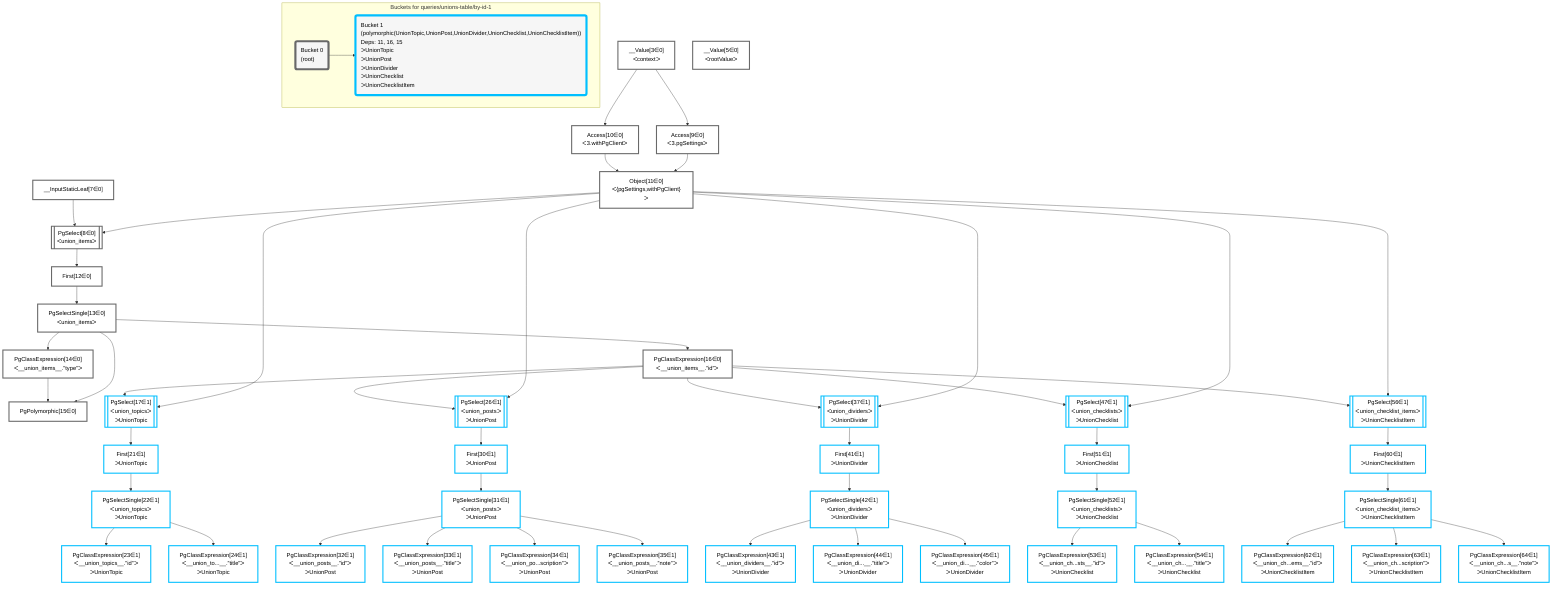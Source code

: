 graph TD
    classDef path fill:#eee,stroke:#000,color:#000
    classDef plan fill:#fff,stroke-width:3px,color:#000
    classDef itemplan fill:#fff,stroke-width:6px,color:#000
    classDef sideeffectplan fill:#f00,stroke-width:6px,color:#000
    classDef bucket fill:#f6f6f6,color:#000,stroke-width:6px,text-align:left


    %% define steps
    __Value3["__Value[3∈0]<br />ᐸcontextᐳ"]:::plan
    __Value5["__Value[5∈0]<br />ᐸrootValueᐳ"]:::plan
    __InputStaticLeaf7["__InputStaticLeaf[7∈0]"]:::plan
    Access9["Access[9∈0]<br />ᐸ3.pgSettingsᐳ"]:::plan
    Access10["Access[10∈0]<br />ᐸ3.withPgClientᐳ"]:::plan
    Object11["Object[11∈0]<br />ᐸ{pgSettings,withPgClient}ᐳ"]:::plan
    PgSelect8[["PgSelect[8∈0]<br />ᐸunion_itemsᐳ"]]:::plan
    First12["First[12∈0]"]:::plan
    PgSelectSingle13["PgSelectSingle[13∈0]<br />ᐸunion_itemsᐳ"]:::plan
    PgClassExpression14["PgClassExpression[14∈0]<br />ᐸ__union_items__.”type”ᐳ"]:::plan
    PgPolymorphic15["PgPolymorphic[15∈0]"]:::plan
    PgClassExpression16["PgClassExpression[16∈0]<br />ᐸ__union_items__.”id”ᐳ"]:::plan
    PgSelect17[["PgSelect[17∈1]<br />ᐸunion_topicsᐳ<br />ᐳUnionTopic"]]:::plan
    First21["First[21∈1]<br />ᐳUnionTopic"]:::plan
    PgSelectSingle22["PgSelectSingle[22∈1]<br />ᐸunion_topicsᐳ<br />ᐳUnionTopic"]:::plan
    PgClassExpression23["PgClassExpression[23∈1]<br />ᐸ__union_topics__.”id”ᐳ<br />ᐳUnionTopic"]:::plan
    PgClassExpression24["PgClassExpression[24∈1]<br />ᐸ__union_to...__.”title”ᐳ<br />ᐳUnionTopic"]:::plan
    PgSelect26[["PgSelect[26∈1]<br />ᐸunion_postsᐳ<br />ᐳUnionPost"]]:::plan
    First30["First[30∈1]<br />ᐳUnionPost"]:::plan
    PgSelectSingle31["PgSelectSingle[31∈1]<br />ᐸunion_postsᐳ<br />ᐳUnionPost"]:::plan
    PgClassExpression32["PgClassExpression[32∈1]<br />ᐸ__union_posts__.”id”ᐳ<br />ᐳUnionPost"]:::plan
    PgClassExpression33["PgClassExpression[33∈1]<br />ᐸ__union_posts__.”title”ᐳ<br />ᐳUnionPost"]:::plan
    PgClassExpression34["PgClassExpression[34∈1]<br />ᐸ__union_po...scription”ᐳ<br />ᐳUnionPost"]:::plan
    PgClassExpression35["PgClassExpression[35∈1]<br />ᐸ__union_posts__.”note”ᐳ<br />ᐳUnionPost"]:::plan
    PgSelect37[["PgSelect[37∈1]<br />ᐸunion_dividersᐳ<br />ᐳUnionDivider"]]:::plan
    First41["First[41∈1]<br />ᐳUnionDivider"]:::plan
    PgSelectSingle42["PgSelectSingle[42∈1]<br />ᐸunion_dividersᐳ<br />ᐳUnionDivider"]:::plan
    PgClassExpression43["PgClassExpression[43∈1]<br />ᐸ__union_dividers__.”id”ᐳ<br />ᐳUnionDivider"]:::plan
    PgClassExpression44["PgClassExpression[44∈1]<br />ᐸ__union_di...__.”title”ᐳ<br />ᐳUnionDivider"]:::plan
    PgClassExpression45["PgClassExpression[45∈1]<br />ᐸ__union_di...__.”color”ᐳ<br />ᐳUnionDivider"]:::plan
    PgSelect47[["PgSelect[47∈1]<br />ᐸunion_checklistsᐳ<br />ᐳUnionChecklist"]]:::plan
    First51["First[51∈1]<br />ᐳUnionChecklist"]:::plan
    PgSelectSingle52["PgSelectSingle[52∈1]<br />ᐸunion_checklistsᐳ<br />ᐳUnionChecklist"]:::plan
    PgClassExpression53["PgClassExpression[53∈1]<br />ᐸ__union_ch...sts__.”id”ᐳ<br />ᐳUnionChecklist"]:::plan
    PgClassExpression54["PgClassExpression[54∈1]<br />ᐸ__union_ch...__.”title”ᐳ<br />ᐳUnionChecklist"]:::plan
    PgSelect56[["PgSelect[56∈1]<br />ᐸunion_checklist_itemsᐳ<br />ᐳUnionChecklistItem"]]:::plan
    First60["First[60∈1]<br />ᐳUnionChecklistItem"]:::plan
    PgSelectSingle61["PgSelectSingle[61∈1]<br />ᐸunion_checklist_itemsᐳ<br />ᐳUnionChecklistItem"]:::plan
    PgClassExpression62["PgClassExpression[62∈1]<br />ᐸ__union_ch...ems__.”id”ᐳ<br />ᐳUnionChecklistItem"]:::plan
    PgClassExpression63["PgClassExpression[63∈1]<br />ᐸ__union_ch...scription”ᐳ<br />ᐳUnionChecklistItem"]:::plan
    PgClassExpression64["PgClassExpression[64∈1]<br />ᐸ__union_ch...s__.”note”ᐳ<br />ᐳUnionChecklistItem"]:::plan

    %% plan dependencies
    __Value3 --> Access9
    __Value3 --> Access10
    Access9 & Access10 --> Object11
    Object11 & __InputStaticLeaf7 --> PgSelect8
    PgSelect8 --> First12
    First12 --> PgSelectSingle13
    PgSelectSingle13 --> PgClassExpression14
    PgSelectSingle13 & PgClassExpression14 --> PgPolymorphic15
    PgSelectSingle13 --> PgClassExpression16
    Object11 & PgClassExpression16 --> PgSelect17
    PgSelect17 --> First21
    First21 --> PgSelectSingle22
    PgSelectSingle22 --> PgClassExpression23
    PgSelectSingle22 --> PgClassExpression24
    Object11 & PgClassExpression16 --> PgSelect26
    PgSelect26 --> First30
    First30 --> PgSelectSingle31
    PgSelectSingle31 --> PgClassExpression32
    PgSelectSingle31 --> PgClassExpression33
    PgSelectSingle31 --> PgClassExpression34
    PgSelectSingle31 --> PgClassExpression35
    Object11 & PgClassExpression16 --> PgSelect37
    PgSelect37 --> First41
    First41 --> PgSelectSingle42
    PgSelectSingle42 --> PgClassExpression43
    PgSelectSingle42 --> PgClassExpression44
    PgSelectSingle42 --> PgClassExpression45
    Object11 & PgClassExpression16 --> PgSelect47
    PgSelect47 --> First51
    First51 --> PgSelectSingle52
    PgSelectSingle52 --> PgClassExpression53
    PgSelectSingle52 --> PgClassExpression54
    Object11 & PgClassExpression16 --> PgSelect56
    PgSelect56 --> First60
    First60 --> PgSelectSingle61
    PgSelectSingle61 --> PgClassExpression62
    PgSelectSingle61 --> PgClassExpression63
    PgSelectSingle61 --> PgClassExpression64

    subgraph "Buckets for queries/unions-table/by-id-1"
    Bucket0("Bucket 0<br />(root)"):::bucket
    classDef bucket0 stroke:#696969
    class Bucket0,__Value3,__Value5,__InputStaticLeaf7,PgSelect8,Access9,Access10,Object11,First12,PgSelectSingle13,PgClassExpression14,PgPolymorphic15,PgClassExpression16 bucket0
    Bucket1("Bucket 1<br />(polymorphic(UnionTopic,UnionPost,UnionDivider,UnionChecklist,UnionChecklistItem))<br />Deps: 11, 16, 15<br />ᐳUnionTopic<br />ᐳUnionPost<br />ᐳUnionDivider<br />ᐳUnionChecklist<br />ᐳUnionChecklistItem"):::bucket
    classDef bucket1 stroke:#00bfff
    class Bucket1,PgSelect17,First21,PgSelectSingle22,PgClassExpression23,PgClassExpression24,PgSelect26,First30,PgSelectSingle31,PgClassExpression32,PgClassExpression33,PgClassExpression34,PgClassExpression35,PgSelect37,First41,PgSelectSingle42,PgClassExpression43,PgClassExpression44,PgClassExpression45,PgSelect47,First51,PgSelectSingle52,PgClassExpression53,PgClassExpression54,PgSelect56,First60,PgSelectSingle61,PgClassExpression62,PgClassExpression63,PgClassExpression64 bucket1
    Bucket0 --> Bucket1
    end